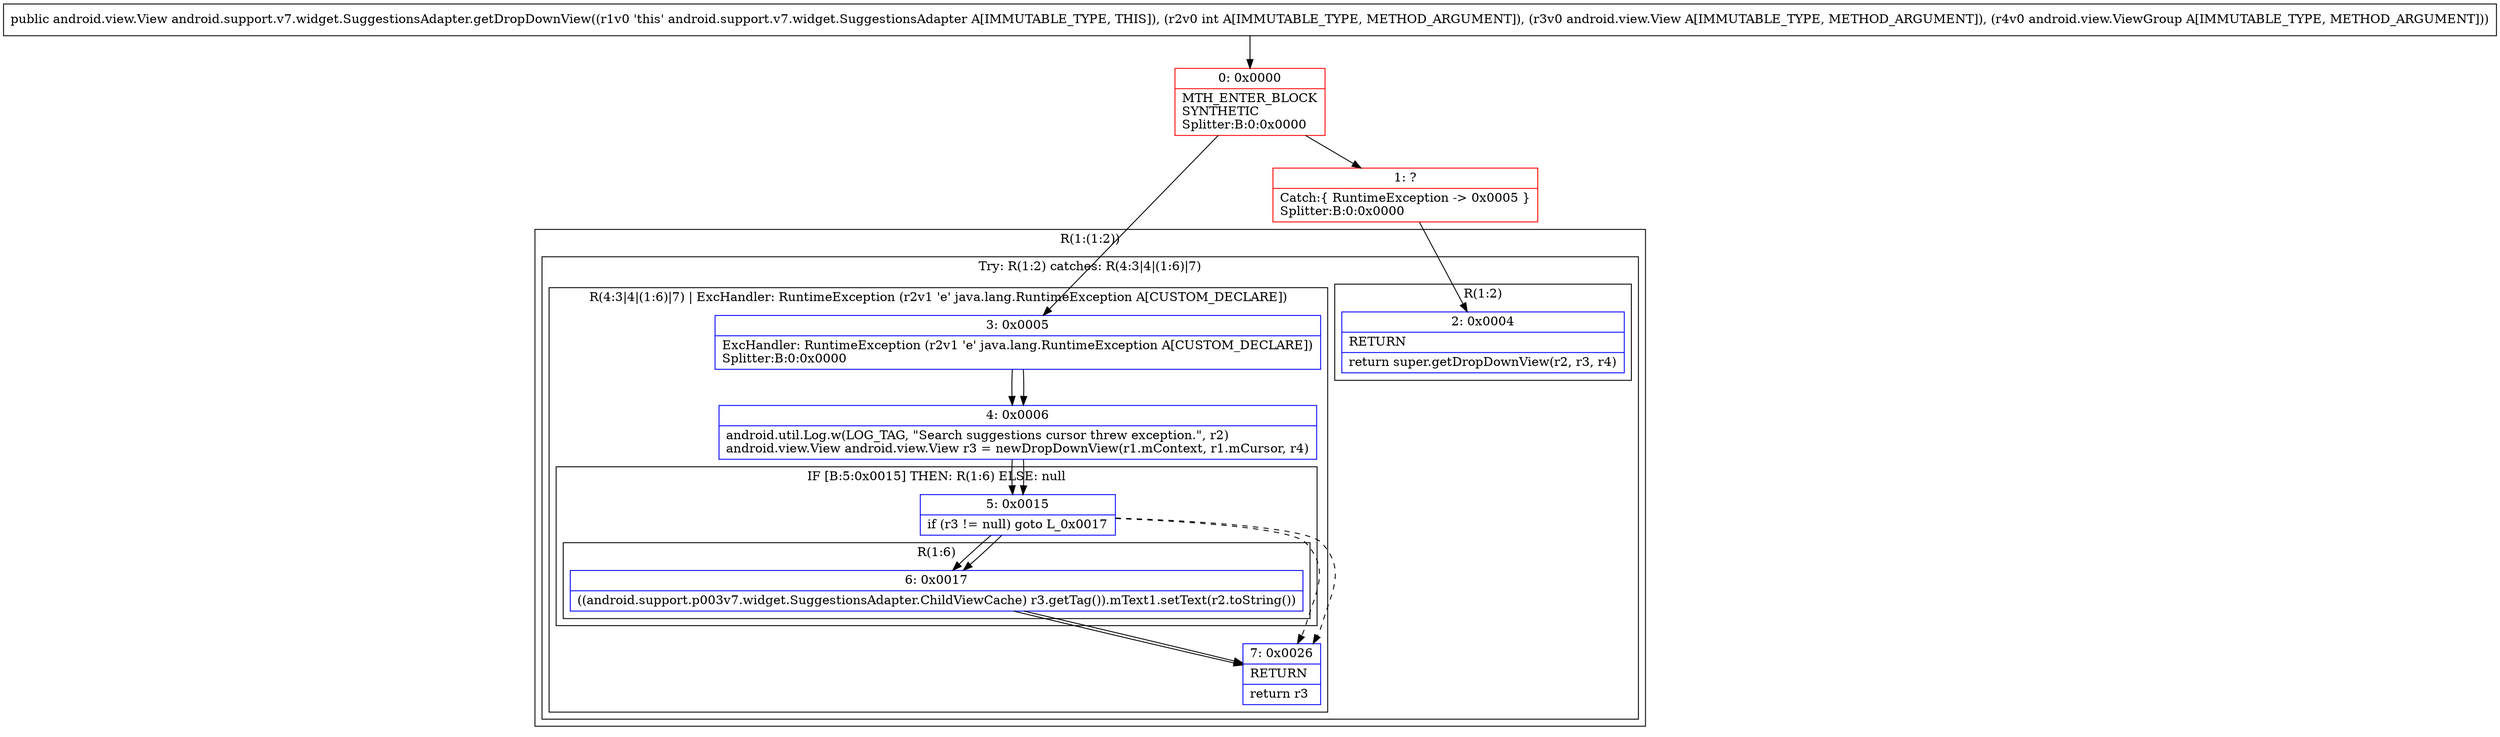 digraph "CFG forandroid.support.v7.widget.SuggestionsAdapter.getDropDownView(ILandroid\/view\/View;Landroid\/view\/ViewGroup;)Landroid\/view\/View;" {
subgraph cluster_Region_597137528 {
label = "R(1:(1:2))";
node [shape=record,color=blue];
subgraph cluster_TryCatchRegion_1034849407 {
label = "Try: R(1:2) catches: R(4:3|4|(1:6)|7)";
node [shape=record,color=blue];
subgraph cluster_Region_2008535665 {
label = "R(1:2)";
node [shape=record,color=blue];
Node_2 [shape=record,label="{2\:\ 0x0004|RETURN\l|return super.getDropDownView(r2, r3, r4)\l}"];
}
subgraph cluster_Region_64229585 {
label = "R(4:3|4|(1:6)|7) | ExcHandler: RuntimeException (r2v1 'e' java.lang.RuntimeException A[CUSTOM_DECLARE])\l";
node [shape=record,color=blue];
Node_3 [shape=record,label="{3\:\ 0x0005|ExcHandler: RuntimeException (r2v1 'e' java.lang.RuntimeException A[CUSTOM_DECLARE])\lSplitter:B:0:0x0000\l}"];
Node_4 [shape=record,label="{4\:\ 0x0006|android.util.Log.w(LOG_TAG, \"Search suggestions cursor threw exception.\", r2)\landroid.view.View android.view.View r3 = newDropDownView(r1.mContext, r1.mCursor, r4)\l}"];
subgraph cluster_IfRegion_1892607460 {
label = "IF [B:5:0x0015] THEN: R(1:6) ELSE: null";
node [shape=record,color=blue];
Node_5 [shape=record,label="{5\:\ 0x0015|if (r3 != null) goto L_0x0017\l}"];
subgraph cluster_Region_1776799509 {
label = "R(1:6)";
node [shape=record,color=blue];
Node_6 [shape=record,label="{6\:\ 0x0017|((android.support.p003v7.widget.SuggestionsAdapter.ChildViewCache) r3.getTag()).mText1.setText(r2.toString())\l}"];
}
}
Node_7 [shape=record,label="{7\:\ 0x0026|RETURN\l|return r3\l}"];
}
}
}
subgraph cluster_Region_64229585 {
label = "R(4:3|4|(1:6)|7) | ExcHandler: RuntimeException (r2v1 'e' java.lang.RuntimeException A[CUSTOM_DECLARE])\l";
node [shape=record,color=blue];
Node_3 [shape=record,label="{3\:\ 0x0005|ExcHandler: RuntimeException (r2v1 'e' java.lang.RuntimeException A[CUSTOM_DECLARE])\lSplitter:B:0:0x0000\l}"];
Node_4 [shape=record,label="{4\:\ 0x0006|android.util.Log.w(LOG_TAG, \"Search suggestions cursor threw exception.\", r2)\landroid.view.View android.view.View r3 = newDropDownView(r1.mContext, r1.mCursor, r4)\l}"];
subgraph cluster_IfRegion_1892607460 {
label = "IF [B:5:0x0015] THEN: R(1:6) ELSE: null";
node [shape=record,color=blue];
Node_5 [shape=record,label="{5\:\ 0x0015|if (r3 != null) goto L_0x0017\l}"];
subgraph cluster_Region_1776799509 {
label = "R(1:6)";
node [shape=record,color=blue];
Node_6 [shape=record,label="{6\:\ 0x0017|((android.support.p003v7.widget.SuggestionsAdapter.ChildViewCache) r3.getTag()).mText1.setText(r2.toString())\l}"];
}
}
Node_7 [shape=record,label="{7\:\ 0x0026|RETURN\l|return r3\l}"];
}
Node_0 [shape=record,color=red,label="{0\:\ 0x0000|MTH_ENTER_BLOCK\lSYNTHETIC\lSplitter:B:0:0x0000\l}"];
Node_1 [shape=record,color=red,label="{1\:\ ?|Catch:\{ RuntimeException \-\> 0x0005 \}\lSplitter:B:0:0x0000\l}"];
MethodNode[shape=record,label="{public android.view.View android.support.v7.widget.SuggestionsAdapter.getDropDownView((r1v0 'this' android.support.v7.widget.SuggestionsAdapter A[IMMUTABLE_TYPE, THIS]), (r2v0 int A[IMMUTABLE_TYPE, METHOD_ARGUMENT]), (r3v0 android.view.View A[IMMUTABLE_TYPE, METHOD_ARGUMENT]), (r4v0 android.view.ViewGroup A[IMMUTABLE_TYPE, METHOD_ARGUMENT])) }"];
MethodNode -> Node_0;
Node_3 -> Node_4;
Node_4 -> Node_5;
Node_5 -> Node_6;
Node_5 -> Node_7[style=dashed];
Node_6 -> Node_7;
Node_3 -> Node_4;
Node_4 -> Node_5;
Node_5 -> Node_6;
Node_5 -> Node_7[style=dashed];
Node_6 -> Node_7;
Node_0 -> Node_1;
Node_0 -> Node_3;
Node_1 -> Node_2;
}

